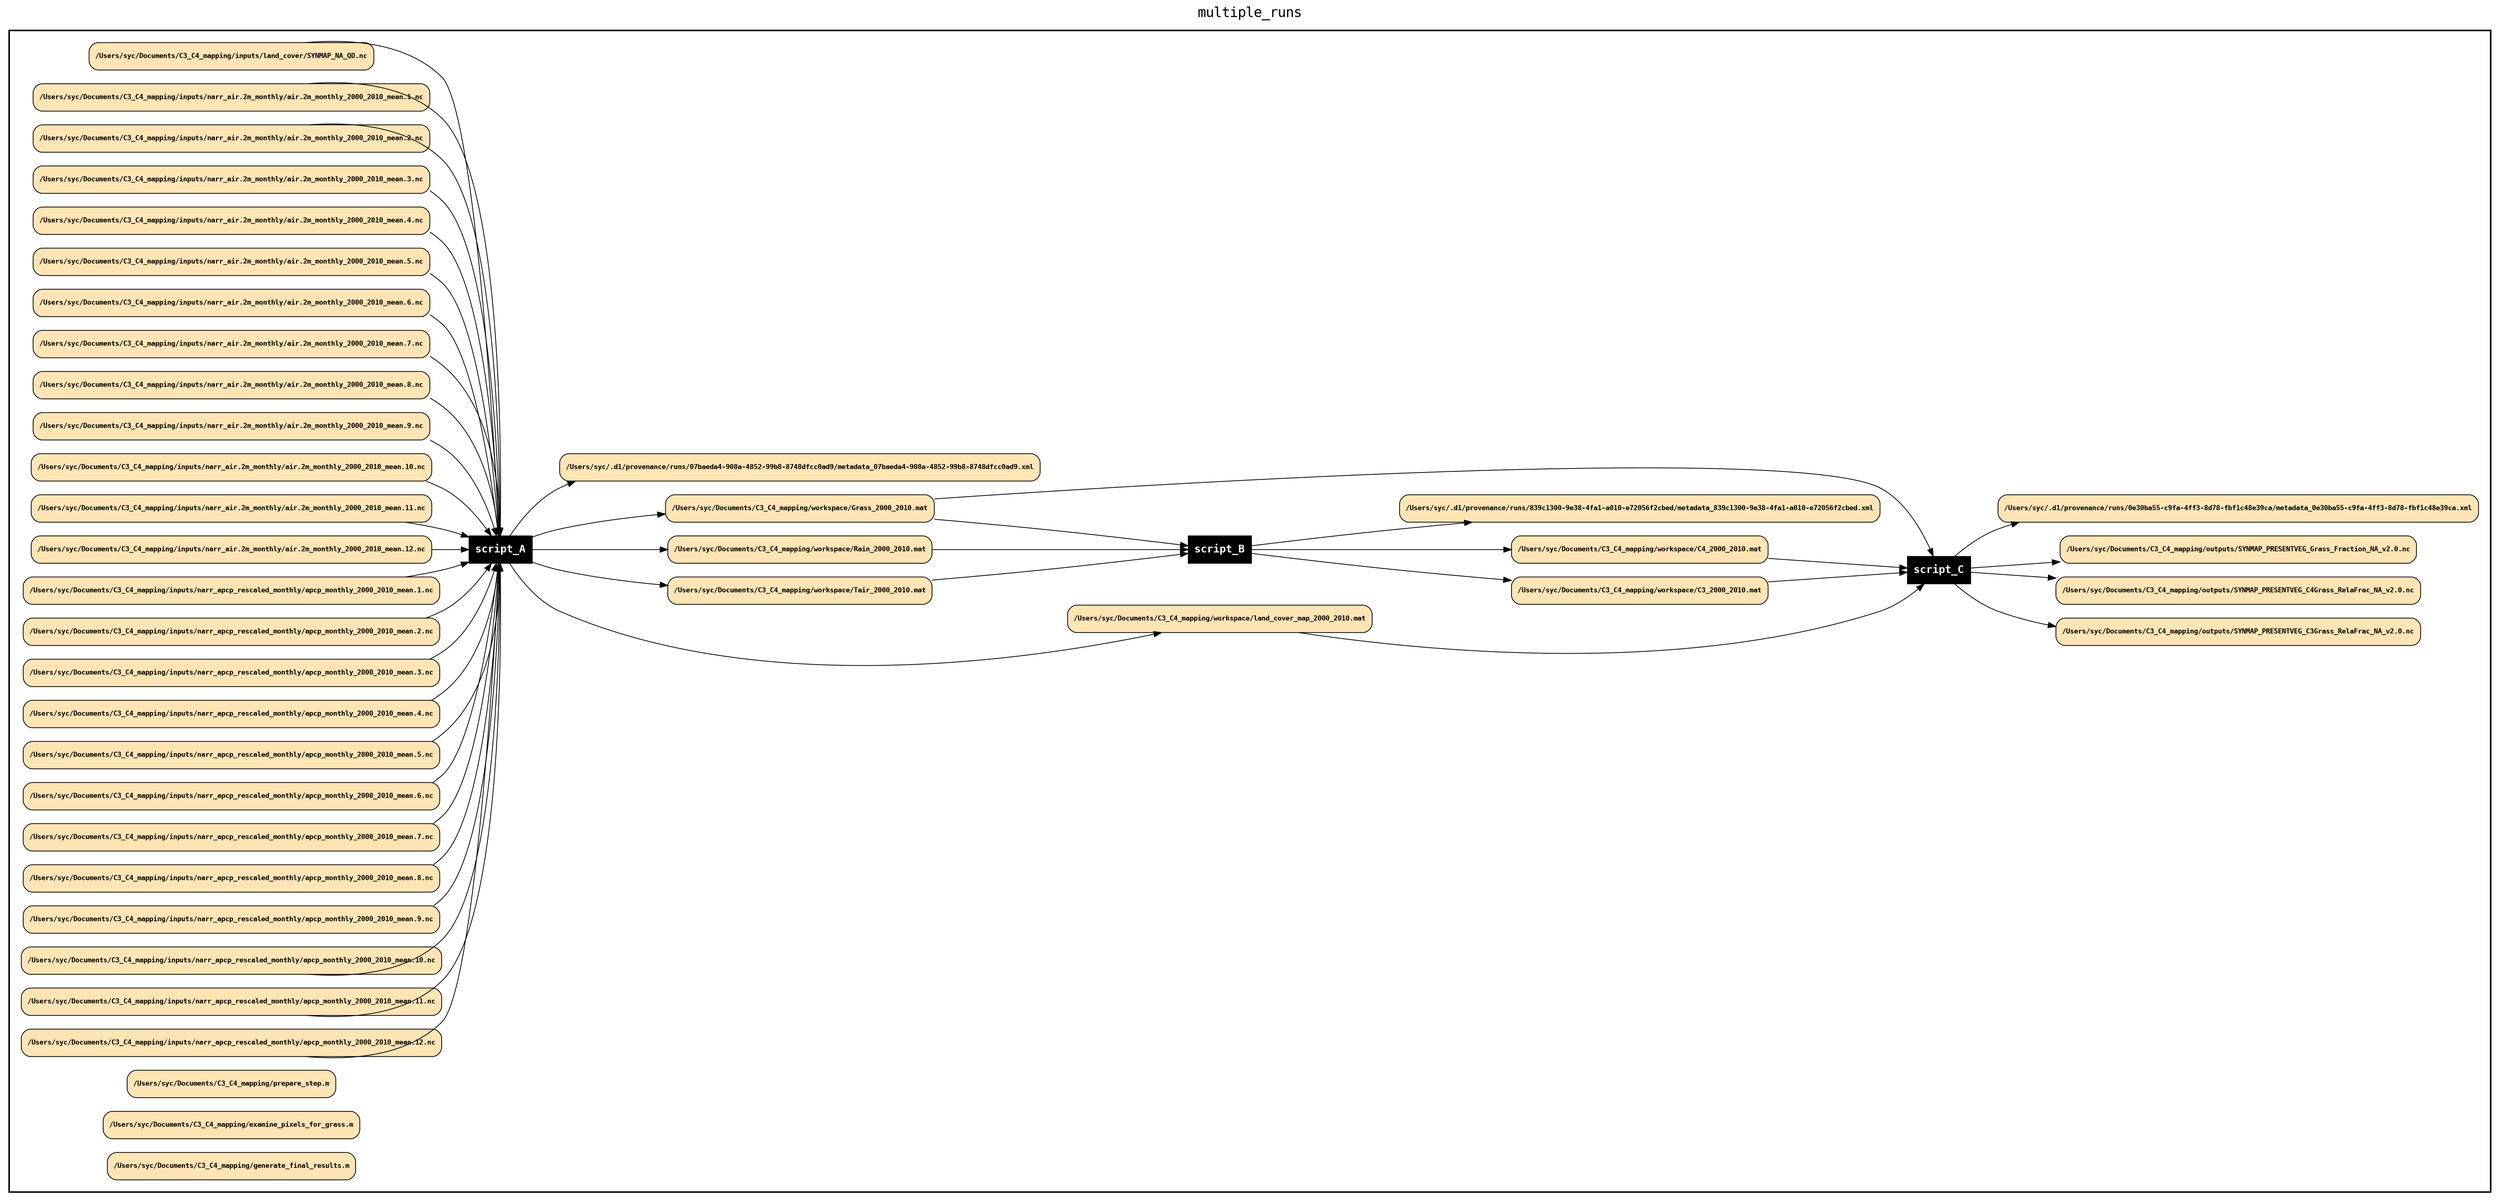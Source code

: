 
digraph rm_data_view {
rankdir=LR
fontname=Courier; fontsize=18; labelloc=t
label="multiple_runs"
subgraph cluster_workflow { label=""; color=black; penwidth=2
subgraph cluster_workflow_inner { label=""; color=white
node[shape=box style=filled fillcolor="black" peripheries=1 fontname="Courier-Bold" fontcolor=white]
script_A
script_B
script_C
node[shape=box style="rounded,filled" fillcolor="#FFE4B5" peripheries=1 fontname="Courier-Bold" fontsize=9 fontcolor=black]
"/Users/syc/Documents/C3_C4_mapping/inputs/land_cover/SYNMAP_NA_QD.nc"
"/Users/syc/Documents/C3_C4_mapping/workspace/land_cover_map_2000_2010.mat"
"/Users/syc/Documents/C3_C4_mapping/inputs/narr_air.2m_monthly/air.2m_monthly_2000_2010_mean.1.nc"
"/Users/syc/Documents/C3_C4_mapping/inputs/narr_air.2m_monthly/air.2m_monthly_2000_2010_mean.2.nc"
"/Users/syc/Documents/C3_C4_mapping/inputs/narr_air.2m_monthly/air.2m_monthly_2000_2010_mean.3.nc"
"/Users/syc/Documents/C3_C4_mapping/inputs/narr_air.2m_monthly/air.2m_monthly_2000_2010_mean.4.nc"
"/Users/syc/Documents/C3_C4_mapping/inputs/narr_air.2m_monthly/air.2m_monthly_2000_2010_mean.5.nc"
"/Users/syc/Documents/C3_C4_mapping/inputs/narr_air.2m_monthly/air.2m_monthly_2000_2010_mean.6.nc"
"/Users/syc/Documents/C3_C4_mapping/inputs/narr_air.2m_monthly/air.2m_monthly_2000_2010_mean.7.nc"
"/Users/syc/Documents/C3_C4_mapping/inputs/narr_air.2m_monthly/air.2m_monthly_2000_2010_mean.8.nc"
"/Users/syc/Documents/C3_C4_mapping/inputs/narr_air.2m_monthly/air.2m_monthly_2000_2010_mean.9.nc"
"/Users/syc/Documents/C3_C4_mapping/inputs/narr_air.2m_monthly/air.2m_monthly_2000_2010_mean.10.nc"
"/Users/syc/Documents/C3_C4_mapping/inputs/narr_air.2m_monthly/air.2m_monthly_2000_2010_mean.11.nc"
"/Users/syc/Documents/C3_C4_mapping/inputs/narr_air.2m_monthly/air.2m_monthly_2000_2010_mean.12.nc"
"/Users/syc/Documents/C3_C4_mapping/workspace/Tair_2000_2010.mat"
"/Users/syc/Documents/C3_C4_mapping/inputs/narr_apcp_rescaled_monthly/apcp_monthly_2000_2010_mean.1.nc"
"/Users/syc/Documents/C3_C4_mapping/inputs/narr_apcp_rescaled_monthly/apcp_monthly_2000_2010_mean.2.nc"
"/Users/syc/Documents/C3_C4_mapping/inputs/narr_apcp_rescaled_monthly/apcp_monthly_2000_2010_mean.3.nc"
"/Users/syc/Documents/C3_C4_mapping/inputs/narr_apcp_rescaled_monthly/apcp_monthly_2000_2010_mean.4.nc"
"/Users/syc/Documents/C3_C4_mapping/inputs/narr_apcp_rescaled_monthly/apcp_monthly_2000_2010_mean.5.nc"
"/Users/syc/Documents/C3_C4_mapping/inputs/narr_apcp_rescaled_monthly/apcp_monthly_2000_2010_mean.6.nc"
"/Users/syc/Documents/C3_C4_mapping/inputs/narr_apcp_rescaled_monthly/apcp_monthly_2000_2010_mean.7.nc"
"/Users/syc/Documents/C3_C4_mapping/inputs/narr_apcp_rescaled_monthly/apcp_monthly_2000_2010_mean.8.nc"
"/Users/syc/Documents/C3_C4_mapping/inputs/narr_apcp_rescaled_monthly/apcp_monthly_2000_2010_mean.9.nc"
"/Users/syc/Documents/C3_C4_mapping/inputs/narr_apcp_rescaled_monthly/apcp_monthly_2000_2010_mean.10.nc"
"/Users/syc/Documents/C3_C4_mapping/inputs/narr_apcp_rescaled_monthly/apcp_monthly_2000_2010_mean.11.nc"
"/Users/syc/Documents/C3_C4_mapping/inputs/narr_apcp_rescaled_monthly/apcp_monthly_2000_2010_mean.12.nc"
"/Users/syc/Documents/C3_C4_mapping/workspace/Rain_2000_2010.mat"
"/Users/syc/Documents/C3_C4_mapping/workspace/Grass_2000_2010.mat"
"/Users/syc/Documents/C3_C4_mapping/prepare_step.m"
"/Users/syc/.d1/provenance/runs/07baeda4-908a-4852-99b8-8748dfcc0ad9/metadata_07baeda4-908a-4852-99b8-8748dfcc0ad9.xml"
"/Users/syc/Documents/C3_C4_mapping/workspace/Tair_2000_2010.mat"
"/Users/syc/Documents/C3_C4_mapping/workspace/Rain_2000_2010.mat"
"/Users/syc/Documents/C3_C4_mapping/workspace/Grass_2000_2010.mat"
"/Users/syc/Documents/C3_C4_mapping/workspace/C3_2000_2010.mat"
"/Users/syc/Documents/C3_C4_mapping/workspace/C4_2000_2010.mat"
"/Users/syc/Documents/C3_C4_mapping/examine_pixels_for_grass.m"
"/Users/syc/.d1/provenance/runs/839c1300-9e38-4fa1-a010-e72056f2cbed/metadata_839c1300-9e38-4fa1-a010-e72056f2cbed.xml"
"/Users/syc/Documents/C3_C4_mapping/workspace/Grass_2000_2010.mat"
"/Users/syc/Documents/C3_C4_mapping/workspace/land_cover_map_2000_2010.mat"
"/Users/syc/Documents/C3_C4_mapping/workspace/C3_2000_2010.mat"
"/Users/syc/Documents/C3_C4_mapping/workspace/C4_2000_2010.mat"
"/Users/syc/Documents/C3_C4_mapping/outputs/SYNMAP_PRESENTVEG_C3Grass_RelaFrac_NA_v2.0.nc"
"/Users/syc/Documents/C3_C4_mapping/outputs/SYNMAP_PRESENTVEG_C4Grass_RelaFrac_NA_v2.0.nc"
"/Users/syc/Documents/C3_C4_mapping/outputs/SYNMAP_PRESENTVEG_Grass_Fraction_NA_v2.0.nc"
"/Users/syc/Documents/C3_C4_mapping/generate_final_results.m"
"/Users/syc/.d1/provenance/runs/0e30ba55-c9fa-4ff3-8d78-fbf1c48e39ca/metadata_0e30ba55-c9fa-4ff3-8d78-fbf1c48e39ca.xml"
}}
"/Users/syc/Documents/C3_C4_mapping/inputs/land_cover/SYNMAP_NA_QD.nc" -> script_A
"/Users/syc/Documents/C3_C4_mapping/inputs/narr_air.2m_monthly/air.2m_monthly_2000_2010_mean.1.nc" -> script_A
"/Users/syc/Documents/C3_C4_mapping/inputs/narr_air.2m_monthly/air.2m_monthly_2000_2010_mean.2.nc" -> script_A
"/Users/syc/Documents/C3_C4_mapping/inputs/narr_air.2m_monthly/air.2m_monthly_2000_2010_mean.3.nc" -> script_A
"/Users/syc/Documents/C3_C4_mapping/inputs/narr_air.2m_monthly/air.2m_monthly_2000_2010_mean.4.nc" -> script_A
"/Users/syc/Documents/C3_C4_mapping/inputs/narr_air.2m_monthly/air.2m_monthly_2000_2010_mean.5.nc" -> script_A
"/Users/syc/Documents/C3_C4_mapping/inputs/narr_air.2m_monthly/air.2m_monthly_2000_2010_mean.6.nc" -> script_A
"/Users/syc/Documents/C3_C4_mapping/inputs/narr_air.2m_monthly/air.2m_monthly_2000_2010_mean.7.nc" -> script_A
"/Users/syc/Documents/C3_C4_mapping/inputs/narr_air.2m_monthly/air.2m_monthly_2000_2010_mean.8.nc" -> script_A
"/Users/syc/Documents/C3_C4_mapping/inputs/narr_air.2m_monthly/air.2m_monthly_2000_2010_mean.9.nc" -> script_A
"/Users/syc/Documents/C3_C4_mapping/inputs/narr_air.2m_monthly/air.2m_monthly_2000_2010_mean.10.nc" -> script_A
"/Users/syc/Documents/C3_C4_mapping/inputs/narr_air.2m_monthly/air.2m_monthly_2000_2010_mean.11.nc" -> script_A
"/Users/syc/Documents/C3_C4_mapping/inputs/narr_air.2m_monthly/air.2m_monthly_2000_2010_mean.12.nc" -> script_A
"/Users/syc/Documents/C3_C4_mapping/inputs/narr_apcp_rescaled_monthly/apcp_monthly_2000_2010_mean.1.nc" -> script_A
"/Users/syc/Documents/C3_C4_mapping/inputs/narr_apcp_rescaled_monthly/apcp_monthly_2000_2010_mean.2.nc" -> script_A
"/Users/syc/Documents/C3_C4_mapping/inputs/narr_apcp_rescaled_monthly/apcp_monthly_2000_2010_mean.3.nc" -> script_A
"/Users/syc/Documents/C3_C4_mapping/inputs/narr_apcp_rescaled_monthly/apcp_monthly_2000_2010_mean.4.nc" -> script_A
"/Users/syc/Documents/C3_C4_mapping/inputs/narr_apcp_rescaled_monthly/apcp_monthly_2000_2010_mean.5.nc" -> script_A
"/Users/syc/Documents/C3_C4_mapping/inputs/narr_apcp_rescaled_monthly/apcp_monthly_2000_2010_mean.6.nc" -> script_A
"/Users/syc/Documents/C3_C4_mapping/inputs/narr_apcp_rescaled_monthly/apcp_monthly_2000_2010_mean.7.nc" -> script_A
"/Users/syc/Documents/C3_C4_mapping/inputs/narr_apcp_rescaled_monthly/apcp_monthly_2000_2010_mean.8.nc" -> script_A
"/Users/syc/Documents/C3_C4_mapping/inputs/narr_apcp_rescaled_monthly/apcp_monthly_2000_2010_mean.9.nc" -> script_A
"/Users/syc/Documents/C3_C4_mapping/inputs/narr_apcp_rescaled_monthly/apcp_monthly_2000_2010_mean.10.nc" -> script_A
"/Users/syc/Documents/C3_C4_mapping/inputs/narr_apcp_rescaled_monthly/apcp_monthly_2000_2010_mean.11.nc" -> script_A
"/Users/syc/Documents/C3_C4_mapping/inputs/narr_apcp_rescaled_monthly/apcp_monthly_2000_2010_mean.12.nc" -> script_A
"/Users/syc/Documents/C3_C4_mapping/workspace/Tair_2000_2010.mat" -> script_B
"/Users/syc/Documents/C3_C4_mapping/workspace/Rain_2000_2010.mat" -> script_B
"/Users/syc/Documents/C3_C4_mapping/workspace/Grass_2000_2010.mat" -> script_B
"/Users/syc/Documents/C3_C4_mapping/workspace/Grass_2000_2010.mat" -> script_C
"/Users/syc/Documents/C3_C4_mapping/workspace/land_cover_map_2000_2010.mat" -> script_C
"/Users/syc/Documents/C3_C4_mapping/workspace/C3_2000_2010.mat" -> script_C
"/Users/syc/Documents/C3_C4_mapping/workspace/C4_2000_2010.mat" -> script_C
script_A -> "/Users/syc/Documents/C3_C4_mapping/workspace/land_cover_map_2000_2010.mat"
script_A -> "/Users/syc/Documents/C3_C4_mapping/workspace/Tair_2000_2010.mat"
script_A -> "/Users/syc/Documents/C3_C4_mapping/workspace/Rain_2000_2010.mat"
script_A -> "/Users/syc/Documents/C3_C4_mapping/workspace/Grass_2000_2010.mat"
script_A -> "/Users/syc/.d1/provenance/runs/07baeda4-908a-4852-99b8-8748dfcc0ad9/metadata_07baeda4-908a-4852-99b8-8748dfcc0ad9.xml"
script_B -> "/Users/syc/Documents/C3_C4_mapping/workspace/C3_2000_2010.mat"
script_B -> "/Users/syc/Documents/C3_C4_mapping/workspace/C4_2000_2010.mat"
script_B -> "/Users/syc/.d1/provenance/runs/839c1300-9e38-4fa1-a010-e72056f2cbed/metadata_839c1300-9e38-4fa1-a010-e72056f2cbed.xml"
script_C -> "/Users/syc/Documents/C3_C4_mapping/outputs/SYNMAP_PRESENTVEG_C3Grass_RelaFrac_NA_v2.0.nc"
script_C -> "/Users/syc/Documents/C3_C4_mapping/outputs/SYNMAP_PRESENTVEG_C4Grass_RelaFrac_NA_v2.0.nc"
script_C -> "/Users/syc/Documents/C3_C4_mapping/outputs/SYNMAP_PRESENTVEG_Grass_Fraction_NA_v2.0.nc"
script_C -> "/Users/syc/.d1/provenance/runs/0e30ba55-c9fa-4ff3-8d78-fbf1c48e39ca/metadata_0e30ba55-c9fa-4ff3-8d78-fbf1c48e39ca.xml"
}

